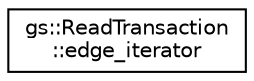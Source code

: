 digraph "Graphical Class Hierarchy"
{
 // LATEX_PDF_SIZE
  edge [fontname="Helvetica",fontsize="10",labelfontname="Helvetica",labelfontsize="10"];
  node [fontname="Helvetica",fontsize="10",shape=record];
  rankdir="LR";
  Node0 [label="gs::ReadTransaction\l::edge_iterator",height=0.2,width=0.4,color="black", fillcolor="white", style="filled",URL="$classgs_1_1ReadTransaction_1_1edge__iterator.html",tooltip=" "];
}

